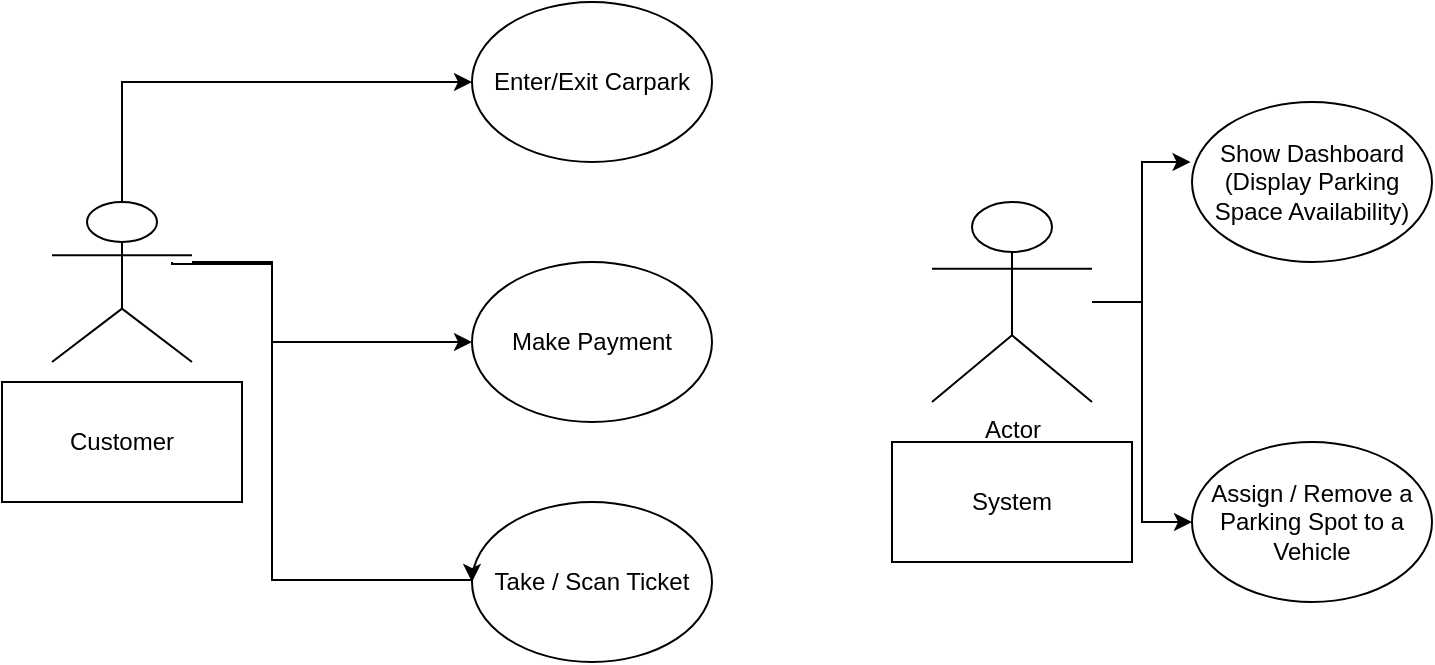 <mxfile version="22.1.7" type="device">
  <diagram name="Page-1" id="hoIbJ4RCDuNuQscRBj5k">
    <mxGraphModel dx="794" dy="386" grid="1" gridSize="10" guides="1" tooltips="1" connect="1" arrows="1" fold="1" page="1" pageScale="1" pageWidth="827" pageHeight="1169" math="0" shadow="0">
      <root>
        <mxCell id="0" />
        <mxCell id="1" parent="0" />
        <mxCell id="-OWKaqELCY9yGpeHC192-7" style="edgeStyle=orthogonalEdgeStyle;rounded=0;orthogonalLoop=1;jettySize=auto;html=1;entryX=0;entryY=0.5;entryDx=0;entryDy=0;" edge="1" parent="1" source="-OWKaqELCY9yGpeHC192-1" target="-OWKaqELCY9yGpeHC192-4">
          <mxGeometry relative="1" as="geometry">
            <Array as="points">
              <mxPoint x="210" y="190" />
              <mxPoint x="210" y="230" />
            </Array>
          </mxGeometry>
        </mxCell>
        <mxCell id="-OWKaqELCY9yGpeHC192-1" value="Actor" style="shape=umlActor;verticalLabelPosition=bottom;verticalAlign=top;html=1;outlineConnect=0;" vertex="1" parent="1">
          <mxGeometry x="100" y="160" width="70" height="80" as="geometry" />
        </mxCell>
        <mxCell id="-OWKaqELCY9yGpeHC192-2" value="Customer" style="whiteSpace=wrap;html=1;" vertex="1" parent="1">
          <mxGeometry x="75" y="250" width="120" height="60" as="geometry" />
        </mxCell>
        <mxCell id="-OWKaqELCY9yGpeHC192-3" value="Enter/Exit Carpark" style="ellipse;whiteSpace=wrap;html=1;" vertex="1" parent="1">
          <mxGeometry x="310" y="60" width="120" height="80" as="geometry" />
        </mxCell>
        <mxCell id="-OWKaqELCY9yGpeHC192-4" value="Make Payment" style="ellipse;whiteSpace=wrap;html=1;" vertex="1" parent="1">
          <mxGeometry x="310" y="190" width="120" height="80" as="geometry" />
        </mxCell>
        <mxCell id="-OWKaqELCY9yGpeHC192-5" value="Take / Scan Ticket" style="ellipse;whiteSpace=wrap;html=1;" vertex="1" parent="1">
          <mxGeometry x="310" y="310" width="120" height="80" as="geometry" />
        </mxCell>
        <mxCell id="-OWKaqELCY9yGpeHC192-6" style="edgeStyle=orthogonalEdgeStyle;rounded=0;orthogonalLoop=1;jettySize=auto;html=1;entryX=0;entryY=0.5;entryDx=0;entryDy=0;" edge="1" parent="1" source="-OWKaqELCY9yGpeHC192-1" target="-OWKaqELCY9yGpeHC192-3">
          <mxGeometry relative="1" as="geometry">
            <Array as="points">
              <mxPoint x="135" y="100" />
              <mxPoint x="300" y="100" />
              <mxPoint x="300" y="100" />
            </Array>
          </mxGeometry>
        </mxCell>
        <mxCell id="-OWKaqELCY9yGpeHC192-8" style="edgeStyle=orthogonalEdgeStyle;rounded=0;orthogonalLoop=1;jettySize=auto;html=1;entryX=0;entryY=0.5;entryDx=0;entryDy=0;" edge="1" parent="1" target="-OWKaqELCY9yGpeHC192-5">
          <mxGeometry relative="1" as="geometry">
            <mxPoint x="160" y="190" as="sourcePoint" />
            <mxPoint x="296.64" y="349.36" as="targetPoint" />
            <Array as="points">
              <mxPoint x="160" y="191" />
              <mxPoint x="210" y="191" />
              <mxPoint x="210" y="349" />
            </Array>
          </mxGeometry>
        </mxCell>
        <mxCell id="-OWKaqELCY9yGpeHC192-15" style="edgeStyle=orthogonalEdgeStyle;rounded=0;orthogonalLoop=1;jettySize=auto;html=1;entryX=0;entryY=0.5;entryDx=0;entryDy=0;" edge="1" parent="1" source="-OWKaqELCY9yGpeHC192-9" target="-OWKaqELCY9yGpeHC192-12">
          <mxGeometry relative="1" as="geometry" />
        </mxCell>
        <mxCell id="-OWKaqELCY9yGpeHC192-9" value="Actor" style="shape=umlActor;verticalLabelPosition=bottom;verticalAlign=top;html=1;outlineConnect=0;" vertex="1" parent="1">
          <mxGeometry x="540" y="160" width="80" height="100" as="geometry" />
        </mxCell>
        <mxCell id="-OWKaqELCY9yGpeHC192-10" value="System" style="rounded=0;whiteSpace=wrap;html=1;" vertex="1" parent="1">
          <mxGeometry x="520" y="280" width="120" height="60" as="geometry" />
        </mxCell>
        <mxCell id="-OWKaqELCY9yGpeHC192-11" value="Show Dashboard&lt;br&gt;(Display Parking Space Availability)" style="ellipse;whiteSpace=wrap;html=1;" vertex="1" parent="1">
          <mxGeometry x="670" y="110" width="120" height="80" as="geometry" />
        </mxCell>
        <mxCell id="-OWKaqELCY9yGpeHC192-12" value="Assign / Remove a Parking Spot to a Vehicle" style="ellipse;whiteSpace=wrap;html=1;" vertex="1" parent="1">
          <mxGeometry x="670" y="280" width="120" height="80" as="geometry" />
        </mxCell>
        <mxCell id="-OWKaqELCY9yGpeHC192-14" style="edgeStyle=orthogonalEdgeStyle;rounded=0;orthogonalLoop=1;jettySize=auto;html=1;entryX=-0.006;entryY=0.375;entryDx=0;entryDy=0;entryPerimeter=0;" edge="1" parent="1" source="-OWKaqELCY9yGpeHC192-9" target="-OWKaqELCY9yGpeHC192-11">
          <mxGeometry relative="1" as="geometry" />
        </mxCell>
      </root>
    </mxGraphModel>
  </diagram>
</mxfile>
